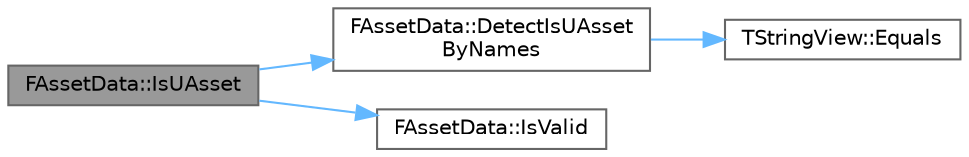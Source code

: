 digraph "FAssetData::IsUAsset"
{
 // INTERACTIVE_SVG=YES
 // LATEX_PDF_SIZE
  bgcolor="transparent";
  edge [fontname=Helvetica,fontsize=10,labelfontname=Helvetica,labelfontsize=10];
  node [fontname=Helvetica,fontsize=10,shape=box,height=0.2,width=0.4];
  rankdir="LR";
  Node1 [id="Node000001",label="FAssetData::IsUAsset",height=0.2,width=0.4,color="gray40", fillcolor="grey60", style="filled", fontcolor="black",tooltip="Returns true if this is the main asset in a package, true for maps and assets but false for secondary..."];
  Node1 -> Node2 [id="edge1_Node000001_Node000002",color="steelblue1",style="solid",tooltip=" "];
  Node2 [id="Node000002",label="FAssetData::DetectIsUAsset\lByNames",height=0.2,width=0.4,color="grey40", fillcolor="white", style="filled",URL="$dd/dc3/structFAssetData.html#a9898a8711a2a2d90fe108994a7566d03",tooltip=" "];
  Node2 -> Node3 [id="edge2_Node000002_Node000003",color="steelblue1",style="solid",tooltip=" "];
  Node3 [id="Node000003",label="TStringView::Equals",height=0.2,width=0.4,color="grey40", fillcolor="white", style="filled",URL="$dd/dbe/classTStringView.html#a7d04cdc81158db7dd1a99bb77aa605e6",tooltip="Check whether this view is equivalent to a character range."];
  Node1 -> Node4 [id="edge3_Node000001_Node000004",color="steelblue1",style="solid",tooltip=" "];
  Node4 [id="Node000004",label="FAssetData::IsValid",height=0.2,width=0.4,color="grey40", fillcolor="white", style="filled",URL="$dd/dc3/structFAssetData.html#adcdb816ccb1c10231e1bdf4cf85f1ce4",tooltip="Checks to see if this AssetData refers to an asset or is NULL."];
}

